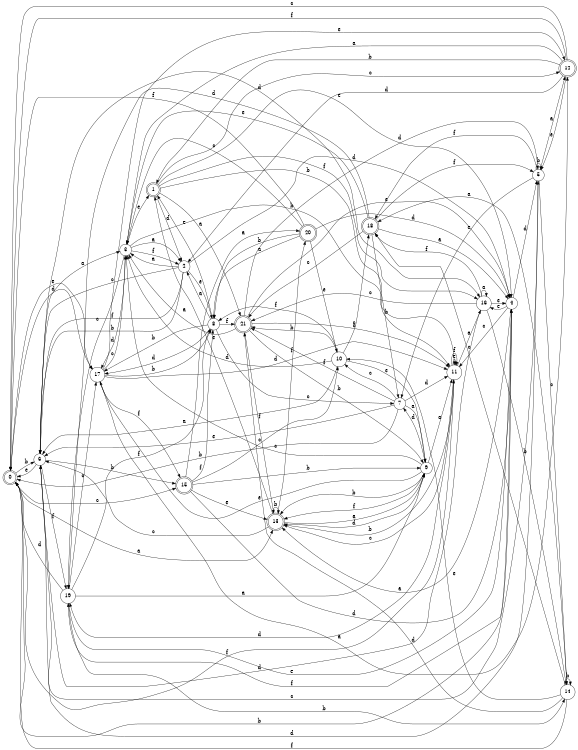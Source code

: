 digraph n18_5 {
__start0 [label="" shape="none"];

rankdir=LR;
size="8,5";

s0 [style="rounded,filled", color="black", fillcolor="white" shape="doublecircle", label="0"];
s1 [style="rounded,filled", color="black", fillcolor="white" shape="doublecircle", label="1"];
s2 [style="filled", color="black", fillcolor="white" shape="circle", label="2"];
s3 [style="filled", color="black", fillcolor="white" shape="circle", label="3"];
s4 [style="filled", color="black", fillcolor="white" shape="circle", label="4"];
s5 [style="filled", color="black", fillcolor="white" shape="circle", label="5"];
s6 [style="filled", color="black", fillcolor="white" shape="circle", label="6"];
s7 [style="filled", color="black", fillcolor="white" shape="circle", label="7"];
s8 [style="filled", color="black", fillcolor="white" shape="circle", label="8"];
s9 [style="filled", color="black", fillcolor="white" shape="circle", label="9"];
s10 [style="filled", color="black", fillcolor="white" shape="circle", label="10"];
s11 [style="filled", color="black", fillcolor="white" shape="circle", label="11"];
s12 [style="rounded,filled", color="black", fillcolor="white" shape="doublecircle", label="12"];
s13 [style="rounded,filled", color="black", fillcolor="white" shape="doublecircle", label="13"];
s14 [style="filled", color="black", fillcolor="white" shape="circle", label="14"];
s15 [style="rounded,filled", color="black", fillcolor="white" shape="doublecircle", label="15"];
s16 [style="filled", color="black", fillcolor="white" shape="circle", label="16"];
s17 [style="filled", color="black", fillcolor="white" shape="circle", label="17"];
s18 [style="rounded,filled", color="black", fillcolor="white" shape="doublecircle", label="18"];
s19 [style="filled", color="black", fillcolor="white" shape="circle", label="19"];
s20 [style="rounded,filled", color="black", fillcolor="white" shape="doublecircle", label="20"];
s21 [style="rounded,filled", color="black", fillcolor="white" shape="doublecircle", label="21"];
s0 -> s13 [label="a"];
s0 -> s6 [label="b"];
s0 -> s15 [label="c"];
s0 -> s17 [label="d"];
s0 -> s17 [label="e"];
s0 -> s11 [label="f"];
s1 -> s21 [label="a"];
s1 -> s11 [label="b"];
s1 -> s12 [label="c"];
s1 -> s2 [label="d"];
s1 -> s4 [label="e"];
s1 -> s16 [label="f"];
s2 -> s3 [label="a"];
s2 -> s6 [label="b"];
s2 -> s6 [label="c"];
s2 -> s4 [label="d"];
s2 -> s8 [label="e"];
s2 -> s6 [label="f"];
s3 -> s2 [label="a"];
s3 -> s11 [label="b"];
s3 -> s19 [label="c"];
s3 -> s17 [label="d"];
s3 -> s1 [label="e"];
s3 -> s2 [label="f"];
s4 -> s13 [label="a"];
s4 -> s0 [label="b"];
s4 -> s11 [label="c"];
s4 -> s5 [label="d"];
s4 -> s16 [label="e"];
s4 -> s19 [label="f"];
s5 -> s12 [label="a"];
s5 -> s5 [label="b"];
s5 -> s14 [label="c"];
s5 -> s6 [label="d"];
s5 -> s7 [label="e"];
s5 -> s18 [label="f"];
s6 -> s3 [label="a"];
s6 -> s15 [label="b"];
s6 -> s5 [label="c"];
s6 -> s16 [label="d"];
s6 -> s0 [label="e"];
s6 -> s19 [label="f"];
s7 -> s9 [label="a"];
s7 -> s0 [label="b"];
s7 -> s10 [label="c"];
s7 -> s11 [label="d"];
s7 -> s6 [label="e"];
s7 -> s21 [label="f"];
s8 -> s2 [label="a"];
s8 -> s17 [label="b"];
s8 -> s7 [label="c"];
s8 -> s17 [label="d"];
s8 -> s1 [label="e"];
s8 -> s21 [label="f"];
s9 -> s11 [label="a"];
s9 -> s13 [label="b"];
s9 -> s3 [label="c"];
s9 -> s7 [label="d"];
s9 -> s17 [label="e"];
s9 -> s13 [label="f"];
s10 -> s6 [label="a"];
s10 -> s21 [label="b"];
s10 -> s18 [label="c"];
s10 -> s3 [label="d"];
s10 -> s9 [label="e"];
s10 -> s8 [label="f"];
s11 -> s16 [label="a"];
s11 -> s13 [label="b"];
s11 -> s13 [label="c"];
s11 -> s19 [label="d"];
s11 -> s11 [label="e"];
s11 -> s11 [label="f"];
s12 -> s3 [label="a"];
s12 -> s1 [label="b"];
s12 -> s0 [label="c"];
s12 -> s2 [label="d"];
s12 -> s5 [label="e"];
s12 -> s0 [label="f"];
s13 -> s9 [label="a"];
s13 -> s13 [label="b"];
s13 -> s6 [label="c"];
s13 -> s9 [label="d"];
s13 -> s1 [label="e"];
s13 -> s20 [label="f"];
s14 -> s18 [label="a"];
s14 -> s14 [label="b"];
s14 -> s18 [label="c"];
s14 -> s21 [label="d"];
s14 -> s10 [label="e"];
s14 -> s0 [label="f"];
s15 -> s20 [label="a"];
s15 -> s9 [label="b"];
s15 -> s10 [label="c"];
s15 -> s4 [label="d"];
s15 -> s13 [label="e"];
s15 -> s8 [label="f"];
s16 -> s16 [label="a"];
s16 -> s14 [label="b"];
s16 -> s21 [label="c"];
s16 -> s6 [label="d"];
s16 -> s4 [label="e"];
s16 -> s18 [label="f"];
s17 -> s12 [label="a"];
s17 -> s8 [label="b"];
s17 -> s3 [label="c"];
s17 -> s11 [label="d"];
s17 -> s12 [label="e"];
s17 -> s15 [label="f"];
s18 -> s4 [label="a"];
s18 -> s7 [label="b"];
s18 -> s21 [label="c"];
s18 -> s19 [label="d"];
s18 -> s3 [label="e"];
s18 -> s5 [label="f"];
s19 -> s9 [label="a"];
s19 -> s14 [label="b"];
s19 -> s17 [label="c"];
s19 -> s0 [label="d"];
s19 -> s4 [label="e"];
s19 -> s8 [label="f"];
s20 -> s8 [label="a"];
s20 -> s8 [label="b"];
s20 -> s3 [label="c"];
s20 -> s4 [label="d"];
s20 -> s10 [label="e"];
s20 -> s0 [label="f"];
s21 -> s3 [label="a"];
s21 -> s9 [label="b"];
s21 -> s11 [label="c"];
s21 -> s5 [label="d"];
s21 -> s4 [label="e"];
s21 -> s13 [label="f"];

}